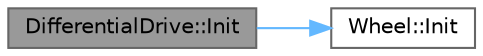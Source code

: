 digraph "DifferentialDrive::Init"
{
 // LATEX_PDF_SIZE
  bgcolor="transparent";
  edge [fontname=Helvetica,fontsize=10,labelfontname=Helvetica,labelfontsize=10];
  node [fontname=Helvetica,fontsize=10,shape=box,height=0.2,width=0.4];
  rankdir="LR";
  Node1 [id="Node000001",label="DifferentialDrive::Init",height=0.2,width=0.4,color="gray40", fillcolor="grey60", style="filled", fontcolor="black",tooltip="Initialize."];
  Node1 -> Node2 [id="edge1_Node000001_Node000002",color="steelblue1",style="solid",tooltip=" "];
  Node2 [id="Node000002",label="Wheel::Init",height=0.2,width=0.4,color="grey40", fillcolor="white", style="filled",URL="$class_wheel.html#a37de93673963de8d24843e471f516f76",tooltip=" "];
}
